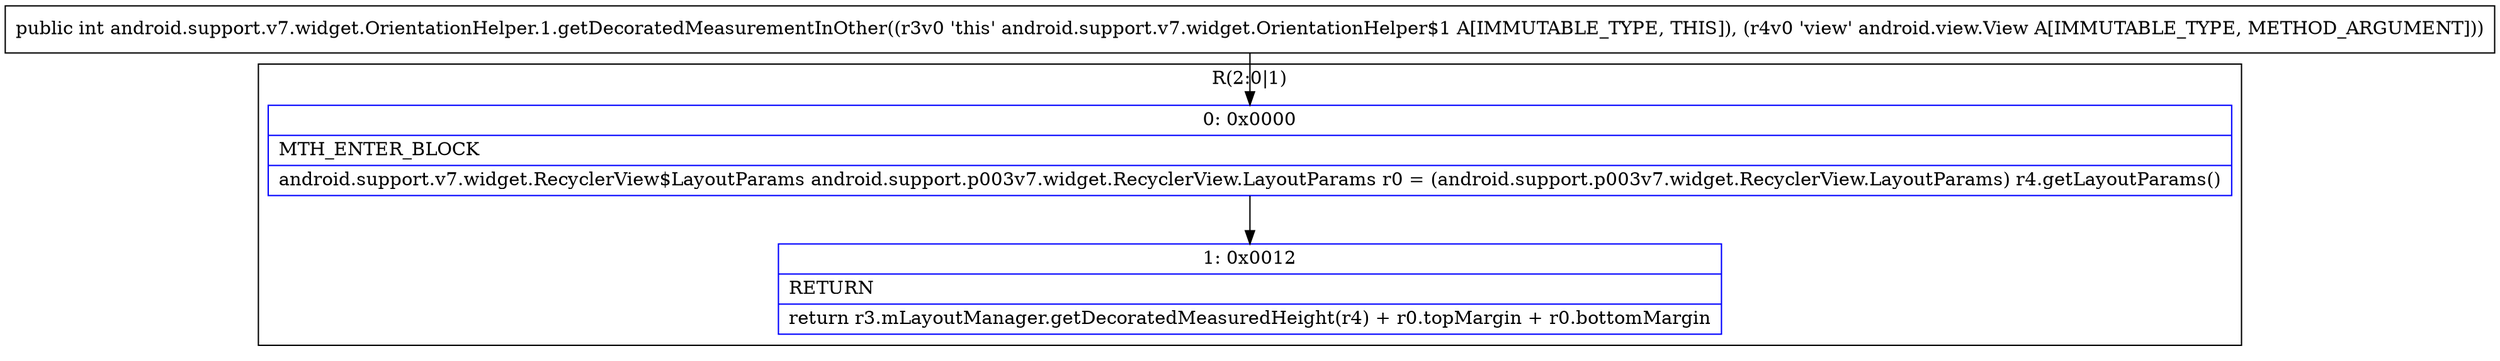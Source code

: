 digraph "CFG forandroid.support.v7.widget.OrientationHelper.1.getDecoratedMeasurementInOther(Landroid\/view\/View;)I" {
subgraph cluster_Region_1092244937 {
label = "R(2:0|1)";
node [shape=record,color=blue];
Node_0 [shape=record,label="{0\:\ 0x0000|MTH_ENTER_BLOCK\l|android.support.v7.widget.RecyclerView$LayoutParams android.support.p003v7.widget.RecyclerView.LayoutParams r0 = (android.support.p003v7.widget.RecyclerView.LayoutParams) r4.getLayoutParams()\l}"];
Node_1 [shape=record,label="{1\:\ 0x0012|RETURN\l|return r3.mLayoutManager.getDecoratedMeasuredHeight(r4) + r0.topMargin + r0.bottomMargin\l}"];
}
MethodNode[shape=record,label="{public int android.support.v7.widget.OrientationHelper.1.getDecoratedMeasurementInOther((r3v0 'this' android.support.v7.widget.OrientationHelper$1 A[IMMUTABLE_TYPE, THIS]), (r4v0 'view' android.view.View A[IMMUTABLE_TYPE, METHOD_ARGUMENT])) }"];
MethodNode -> Node_0;
Node_0 -> Node_1;
}

